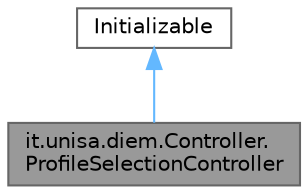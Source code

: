 digraph "it.unisa.diem.Controller.ProfileSelectionController"
{
 // LATEX_PDF_SIZE
  bgcolor="transparent";
  edge [fontname=Helvetica,fontsize=10,labelfontname=Helvetica,labelfontsize=10];
  node [fontname=Helvetica,fontsize=10,shape=box,height=0.2,width=0.4];
  Node1 [id="Node000001",label="it.unisa.diem.Controller.\lProfileSelectionController",height=0.2,width=0.4,color="gray40", fillcolor="grey60", style="filled", fontcolor="black",tooltip="Controller class for the ProfileSelection view."];
  Node2 -> Node1 [id="edge1_Node000001_Node000002",dir="back",color="steelblue1",style="solid",tooltip=" "];
  Node2 [id="Node000002",label="Initializable",height=0.2,width=0.4,color="gray40", fillcolor="white", style="filled",tooltip=" "];
}

